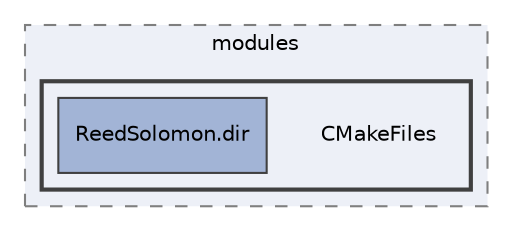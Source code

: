 digraph "build/modules/CMakeFiles"
{
 // LATEX_PDF_SIZE
  edge [fontname="Helvetica",fontsize="10",labelfontname="Helvetica",labelfontsize="10"];
  node [fontname="Helvetica",fontsize="10",shape=record];
  compound=true
  subgraph clusterdir_587cd7e785de0867f5b3392122b4ea11 {
    graph [ bgcolor="#edf0f7", pencolor="grey50", style="filled,dashed,", label="modules", fontname="Helvetica", fontsize="10", URL="dir_587cd7e785de0867f5b3392122b4ea11.html"]
  subgraph clusterdir_30bba10133af119ab09cced3e241d7cc {
    graph [ bgcolor="#edf0f7", pencolor="grey25", style="filled,bold,", label="", fontname="Helvetica", fontsize="10", URL="dir_30bba10133af119ab09cced3e241d7cc.html"]
    dir_30bba10133af119ab09cced3e241d7cc [shape=plaintext, label="CMakeFiles"];
  dir_221e4e3784a22dc0f4fa2e9efc39dcc1 [shape=box, label="ReedSolomon.dir", style="filled,", fillcolor="#a2b4d6", color="grey25", URL="dir_221e4e3784a22dc0f4fa2e9efc39dcc1.html"];
  }
  }
}
